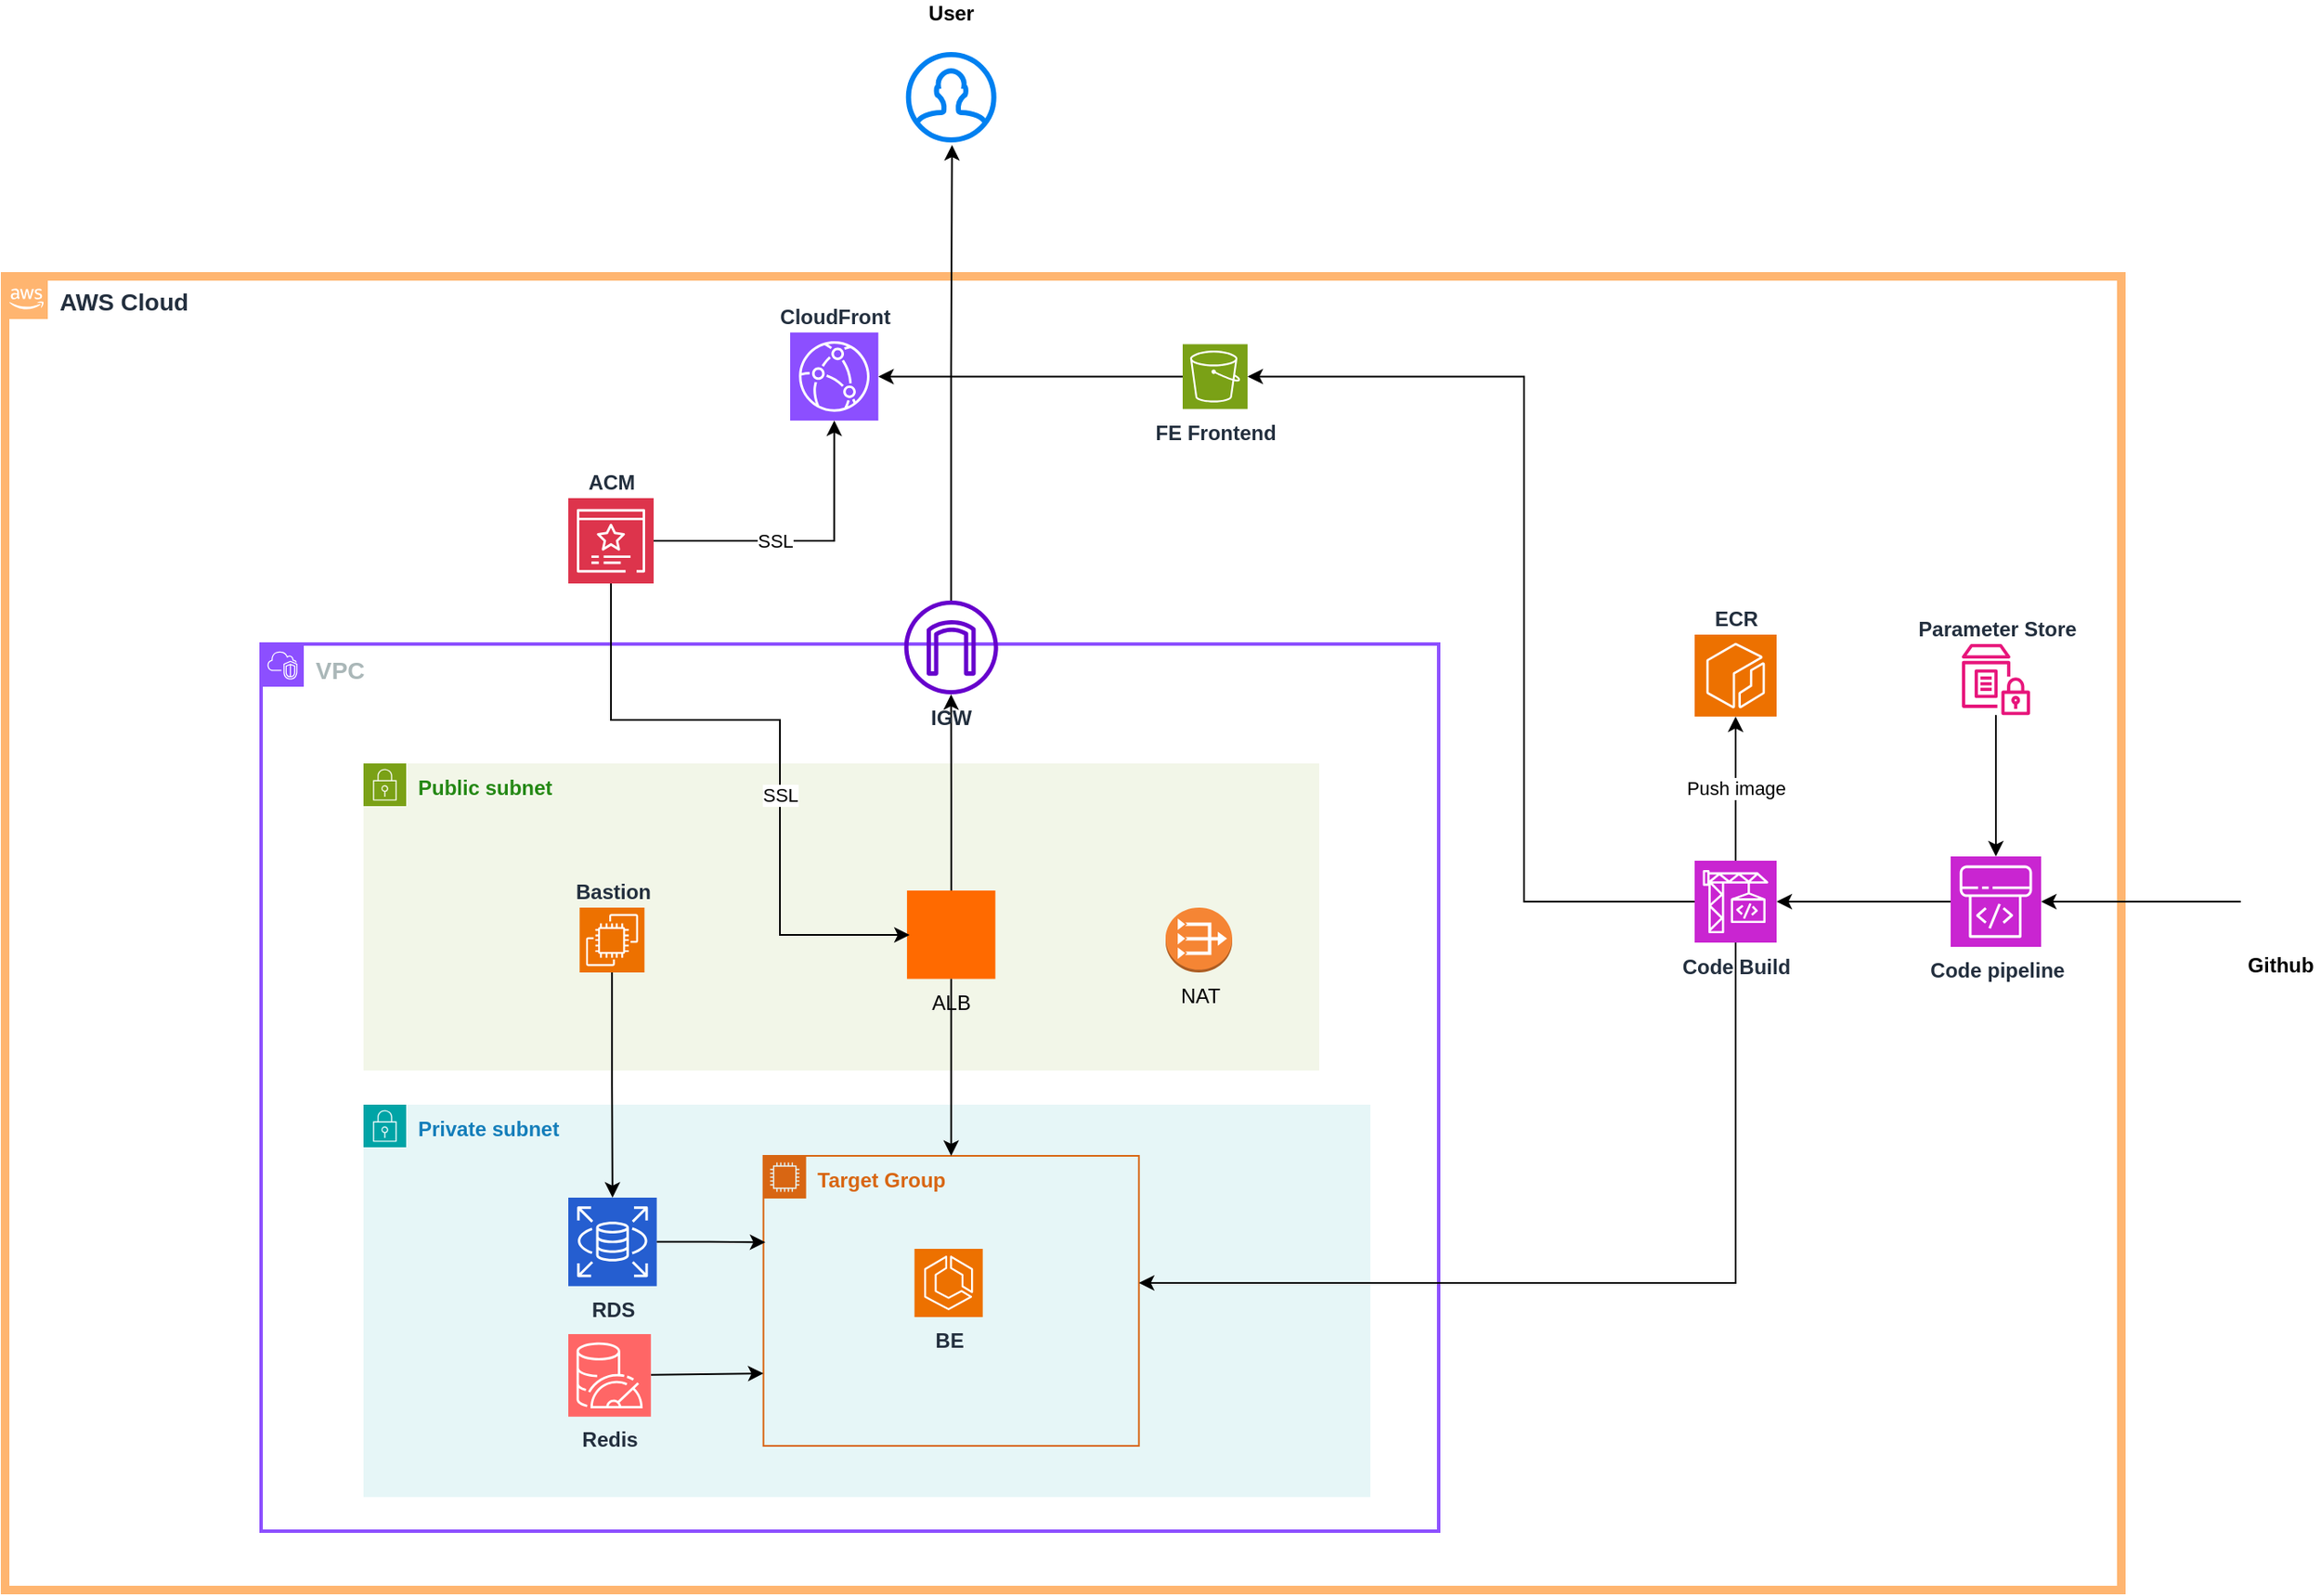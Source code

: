 <mxfile version="27.1.1">
  <diagram name="Page-1" id="zcIYEdFoDp9bojekjWHB">
    <mxGraphModel grid="1" page="1" gridSize="10" guides="1" tooltips="1" connect="1" arrows="1" fold="1" pageScale="1" pageWidth="3300" pageHeight="2339" math="0" shadow="0">
      <root>
        <mxCell id="0" />
        <mxCell id="1" parent="0" />
        <mxCell id="DeffPfThCsG5ciViXOmg-46" value="AWS Cloud" style="points=[[0,0],[0.25,0],[0.5,0],[0.75,0],[1,0],[1,0.25],[1,0.5],[1,0.75],[1,1],[0.75,1],[0.5,1],[0.25,1],[0,1],[0,0.75],[0,0.5],[0,0.25]];outlineConnect=0;gradientColor=none;html=1;whiteSpace=wrap;fontSize=14;fontStyle=1;container=1;pointerEvents=0;collapsible=0;recursiveResize=0;shape=mxgraph.aws4.group;grIcon=mxgraph.aws4.group_aws_cloud_alt;strokeColor=light-dark(#FFB570,#F58534);fillColor=none;verticalAlign=top;align=left;spacingLeft=30;fontColor=#232F3E;dashed=0;strokeWidth=5;" vertex="1" parent="1">
          <mxGeometry x="230" y="540" width="1240" height="770" as="geometry" />
        </mxCell>
        <mxCell id="DeffPfThCsG5ciViXOmg-47" value="VPC" style="points=[[0,0],[0.25,0],[0.5,0],[0.75,0],[1,0],[1,0.25],[1,0.5],[1,0.75],[1,1],[0.75,1],[0.5,1],[0.25,1],[0,1],[0,0.75],[0,0.5],[0,0.25]];outlineConnect=0;gradientColor=none;html=1;whiteSpace=wrap;fontSize=14;fontStyle=1;container=1;pointerEvents=0;collapsible=0;recursiveResize=0;shape=mxgraph.aws4.group;grIcon=mxgraph.aws4.group_vpc2;strokeColor=#8C4FFF;fillColor=none;verticalAlign=top;align=left;spacingLeft=30;fontColor=light-dark(#AAB7B8,#A680B8);dashed=0;strokeWidth=2;" vertex="1" parent="DeffPfThCsG5ciViXOmg-46">
          <mxGeometry x="150" y="215.5" width="690" height="520" as="geometry" />
        </mxCell>
        <mxCell id="DeffPfThCsG5ciViXOmg-48" value="Public subnet" style="points=[[0,0],[0.25,0],[0.5,0],[0.75,0],[1,0],[1,0.25],[1,0.5],[1,0.75],[1,1],[0.75,1],[0.5,1],[0.25,1],[0,1],[0,0.75],[0,0.5],[0,0.25]];outlineConnect=0;gradientColor=none;html=1;whiteSpace=wrap;fontSize=12;fontStyle=1;container=1;pointerEvents=0;collapsible=0;recursiveResize=0;shape=mxgraph.aws4.group;grIcon=mxgraph.aws4.group_security_group;grStroke=0;strokeColor=#7AA116;fillColor=#F2F6E8;verticalAlign=top;align=left;spacingLeft=30;fontColor=#248814;dashed=0;" vertex="1" parent="DeffPfThCsG5ciViXOmg-47">
          <mxGeometry x="60" y="70" width="560" height="180" as="geometry" />
        </mxCell>
        <mxCell id="DeffPfThCsG5ciViXOmg-49" value="Bastion" style="sketch=0;points=[[0,0,0],[0.25,0,0],[0.5,0,0],[0.75,0,0],[1,0,0],[0,1,0],[0.25,1,0],[0.5,1,0],[0.75,1,0],[1,1,0],[0,0.25,0],[0,0.5,0],[0,0.75,0],[1,0.25,0],[1,0.5,0],[1,0.75,0]];outlineConnect=0;fontColor=#232F3E;fillColor=#ED7100;strokeColor=#ffffff;dashed=0;verticalLabelPosition=top;verticalAlign=bottom;align=center;html=1;fontSize=12;fontStyle=1;aspect=fixed;shape=mxgraph.aws4.resourceIcon;resIcon=mxgraph.aws4.ec2;horizontal=1;labelPosition=center;" vertex="1" parent="DeffPfThCsG5ciViXOmg-48">
          <mxGeometry x="126.64" y="84.5" width="38" height="38" as="geometry" />
        </mxCell>
        <mxCell id="DeffPfThCsG5ciViXOmg-50" value="ALB" style="points=[];aspect=fixed;html=1;align=center;shadow=0;dashed=0;fillColor=#FF6A00;strokeColor=none;shape=mxgraph.alibaba_cloud.alb_application_load_balancer_02;labelPosition=center;verticalLabelPosition=bottom;verticalAlign=top;" vertex="1" parent="DeffPfThCsG5ciViXOmg-48">
          <mxGeometry x="318.45" y="74.5" width="51.78" height="51.78" as="geometry" />
        </mxCell>
        <mxCell id="DeffPfThCsG5ciViXOmg-51" value="NAT" style="outlineConnect=0;dashed=0;verticalLabelPosition=bottom;verticalAlign=top;align=center;html=1;shape=mxgraph.aws3.vpc_nat_gateway;fillColor=#F58534;gradientColor=none;" vertex="1" parent="DeffPfThCsG5ciViXOmg-48">
          <mxGeometry x="470" y="84.5" width="39" height="38" as="geometry" />
        </mxCell>
        <mxCell id="DeffPfThCsG5ciViXOmg-52" value="Private subnet" style="points=[[0,0],[0.25,0],[0.5,0],[0.75,0],[1,0],[1,0.25],[1,0.5],[1,0.75],[1,1],[0.75,1],[0.5,1],[0.25,1],[0,1],[0,0.75],[0,0.5],[0,0.25]];outlineConnect=0;gradientColor=none;html=1;whiteSpace=wrap;fontSize=12;fontStyle=1;container=1;pointerEvents=0;collapsible=0;recursiveResize=0;shape=mxgraph.aws4.group;grIcon=mxgraph.aws4.group_security_group;grStroke=0;strokeColor=#00A4A6;fillColor=#E6F6F7;verticalAlign=top;align=left;spacingLeft=30;fontColor=#147EBA;dashed=0;" vertex="1" parent="DeffPfThCsG5ciViXOmg-47">
          <mxGeometry x="60" y="270" width="590" height="230" as="geometry" />
        </mxCell>
        <mxCell id="DeffPfThCsG5ciViXOmg-53" value="Target Group" style="points=[[0,0],[0.25,0],[0.5,0],[0.75,0],[1,0],[1,0.25],[1,0.5],[1,0.75],[1,1],[0.75,1],[0.5,1],[0.25,1],[0,1],[0,0.75],[0,0.5],[0,0.25]];outlineConnect=0;gradientColor=none;html=1;whiteSpace=wrap;fontSize=12;fontStyle=1;container=1;pointerEvents=0;collapsible=0;recursiveResize=0;shape=mxgraph.aws4.group;grIcon=mxgraph.aws4.group_ec2_instance_contents;strokeColor=#D86613;fillColor=none;verticalAlign=top;align=left;spacingLeft=30;fontColor=#D86613;dashed=0;" vertex="1" parent="DeffPfThCsG5ciViXOmg-52">
          <mxGeometry x="234.34" y="30" width="220" height="170" as="geometry" />
        </mxCell>
        <mxCell id="DeffPfThCsG5ciViXOmg-54" value="BE" style="sketch=0;points=[[0,0,0],[0.25,0,0],[0.5,0,0],[0.75,0,0],[1,0,0],[0,1,0],[0.25,1,0],[0.5,1,0],[0.75,1,0],[1,1,0],[0,0.25,0],[0,0.5,0],[0,0.75,0],[1,0.25,0],[1,0.5,0],[1,0.75,0]];outlineConnect=0;fontColor=#232F3E;fillColor=#ED7100;strokeColor=#ffffff;dashed=0;verticalLabelPosition=bottom;verticalAlign=top;align=center;html=1;fontSize=12;fontStyle=1;aspect=fixed;shape=mxgraph.aws4.resourceIcon;resIcon=mxgraph.aws4.ecs;" vertex="1" parent="DeffPfThCsG5ciViXOmg-53">
          <mxGeometry x="88.5" y="54.5" width="40" height="40" as="geometry" />
        </mxCell>
        <mxCell id="DeffPfThCsG5ciViXOmg-55" style="rounded=0;orthogonalLoop=1;jettySize=auto;html=1;entryX=0;entryY=0.75;entryDx=0;entryDy=0;" edge="1" parent="DeffPfThCsG5ciViXOmg-52" source="DeffPfThCsG5ciViXOmg-56" target="DeffPfThCsG5ciViXOmg-53">
          <mxGeometry relative="1" as="geometry" />
        </mxCell>
        <mxCell id="DeffPfThCsG5ciViXOmg-56" value="Redis" style="sketch=0;points=[[0,0,0],[0.25,0,0],[0.5,0,0],[0.75,0,0],[1,0,0],[0,1,0],[0.25,1,0],[0.5,1,0],[0.75,1,0],[1,1,0],[0,0.25,0],[0,0.5,0],[0,0.75,0],[1,0.25,0],[1,0.5,0],[1,0.75,0]];outlineConnect=0;fontColor=#232F3E;fillColor=#FF6666;strokeColor=#ffffff;dashed=0;verticalLabelPosition=bottom;verticalAlign=top;align=center;html=1;fontSize=12;fontStyle=1;aspect=fixed;shape=mxgraph.aws4.resourceIcon;resIcon=mxgraph.aws4.memorydb_for_redis;" vertex="1" parent="DeffPfThCsG5ciViXOmg-52">
          <mxGeometry x="120" y="134.5" width="48.39" height="48.39" as="geometry" />
        </mxCell>
        <mxCell id="DeffPfThCsG5ciViXOmg-57" value="&lt;b&gt;RDS&lt;/b&gt;" style="sketch=0;points=[[0,0,0],[0.25,0,0],[0.5,0,0],[0.75,0,0],[1,0,0],[0,1,0],[0.25,1,0],[0.5,1,0],[0.75,1,0],[1,1,0],[0,0.25,0],[0,0.5,0],[0,0.75,0],[1,0.25,0],[1,0.5,0],[1,0.75,0]];outlineConnect=0;fontColor=#232F3E;fillColor=light-dark(#255ed0, #ff7cff);strokeColor=#ffffff;dashed=0;verticalLabelPosition=bottom;verticalAlign=top;align=center;html=1;fontSize=12;fontStyle=0;aspect=fixed;shape=mxgraph.aws4.resourceIcon;resIcon=mxgraph.aws4.rds;" vertex="1" parent="DeffPfThCsG5ciViXOmg-52">
          <mxGeometry x="120" y="54.5" width="51.83" height="51.83" as="geometry" />
        </mxCell>
        <mxCell id="DeffPfThCsG5ciViXOmg-58" style="edgeStyle=orthogonalEdgeStyle;rounded=0;orthogonalLoop=1;jettySize=auto;html=1;entryX=0.005;entryY=0.298;entryDx=0;entryDy=0;entryPerimeter=0;" edge="1" parent="DeffPfThCsG5ciViXOmg-52" source="DeffPfThCsG5ciViXOmg-57" target="DeffPfThCsG5ciViXOmg-53">
          <mxGeometry relative="1" as="geometry" />
        </mxCell>
        <mxCell id="DeffPfThCsG5ciViXOmg-59" style="rounded=0;orthogonalLoop=1;jettySize=auto;html=1;" edge="1" parent="DeffPfThCsG5ciViXOmg-47" source="DeffPfThCsG5ciViXOmg-50" target="DeffPfThCsG5ciViXOmg-53">
          <mxGeometry relative="1" as="geometry" />
        </mxCell>
        <mxCell id="DeffPfThCsG5ciViXOmg-60" style="edgeStyle=orthogonalEdgeStyle;rounded=0;orthogonalLoop=1;jettySize=auto;html=1;entryX=0.5;entryY=0;entryDx=0;entryDy=0;entryPerimeter=0;" edge="1" parent="DeffPfThCsG5ciViXOmg-47" source="DeffPfThCsG5ciViXOmg-49" target="DeffPfThCsG5ciViXOmg-57">
          <mxGeometry relative="1" as="geometry" />
        </mxCell>
        <mxCell id="DeffPfThCsG5ciViXOmg-61" value="ACM" style="sketch=0;points=[[0,0,0],[0.25,0,0],[0.5,0,0],[0.75,0,0],[1,0,0],[0,1,0],[0.25,1,0],[0.5,1,0],[0.75,1,0],[1,1,0],[0,0.25,0],[0,0.5,0],[0,0.75,0],[1,0.25,0],[1,0.5,0],[1,0.75,0]];outlineConnect=0;fontColor=#232F3E;fillColor=#DD344C;strokeColor=#ffffff;dashed=0;verticalLabelPosition=top;verticalAlign=bottom;align=center;html=1;fontSize=12;fontStyle=1;aspect=fixed;shape=mxgraph.aws4.resourceIcon;resIcon=mxgraph.aws4.certificate_manager_3;labelPosition=center;" vertex="1" parent="DeffPfThCsG5ciViXOmg-46">
          <mxGeometry x="330" y="130" width="50" height="50" as="geometry" />
        </mxCell>
        <mxCell id="DeffPfThCsG5ciViXOmg-62" style="edgeStyle=orthogonalEdgeStyle;rounded=0;orthogonalLoop=1;jettySize=auto;html=1;" edge="1" parent="DeffPfThCsG5ciViXOmg-46" source="DeffPfThCsG5ciViXOmg-63" target="DeffPfThCsG5ciViXOmg-65">
          <mxGeometry relative="1" as="geometry" />
        </mxCell>
        <mxCell id="DeffPfThCsG5ciViXOmg-63" value="Parameter Store" style="sketch=0;outlineConnect=0;fontColor=#232F3E;gradientColor=none;fillColor=#E7157B;strokeColor=none;dashed=0;verticalLabelPosition=top;verticalAlign=bottom;align=center;html=1;fontSize=12;fontStyle=1;aspect=fixed;pointerEvents=1;shape=mxgraph.aws4.parameter_store;labelPosition=center;" vertex="1" parent="DeffPfThCsG5ciViXOmg-46">
          <mxGeometry x="1146.5" y="215.5" width="40" height="41.6" as="geometry" />
        </mxCell>
        <mxCell id="DeffPfThCsG5ciViXOmg-64" style="edgeStyle=orthogonalEdgeStyle;rounded=0;orthogonalLoop=1;jettySize=auto;html=1;" edge="1" parent="DeffPfThCsG5ciViXOmg-46" source="DeffPfThCsG5ciViXOmg-65" target="DeffPfThCsG5ciViXOmg-68">
          <mxGeometry relative="1" as="geometry" />
        </mxCell>
        <mxCell id="DeffPfThCsG5ciViXOmg-65" value="Code pipeline" style="sketch=0;points=[[0,0,0],[0.25,0,0],[0.5,0,0],[0.75,0,0],[1,0,0],[0,1,0],[0.25,1,0],[0.5,1,0],[0.75,1,0],[1,1,0],[0,0.25,0],[0,0.5,0],[0,0.75,0],[1,0.25,0],[1,0.5,0],[1,0.75,0]];outlineConnect=0;fontColor=#232F3E;fillColor=#C925D1;strokeColor=#ffffff;dashed=0;verticalLabelPosition=bottom;verticalAlign=top;align=center;html=1;fontSize=12;fontStyle=1;aspect=fixed;shape=mxgraph.aws4.resourceIcon;resIcon=mxgraph.aws4.codepipeline;" vertex="1" parent="DeffPfThCsG5ciViXOmg-46">
          <mxGeometry x="1140" y="340" width="53" height="53" as="geometry" />
        </mxCell>
        <mxCell id="DeffPfThCsG5ciViXOmg-66" value="Push image" style="edgeStyle=orthogonalEdgeStyle;rounded=0;orthogonalLoop=1;jettySize=auto;html=1;entryX=0.5;entryY=1;entryDx=0;entryDy=0;entryPerimeter=0;" edge="1" parent="DeffPfThCsG5ciViXOmg-46" source="DeffPfThCsG5ciViXOmg-68" target="DeffPfThCsG5ciViXOmg-69">
          <mxGeometry relative="1" as="geometry">
            <mxPoint x="1012" y="409.5" as="targetPoint" />
          </mxGeometry>
        </mxCell>
        <mxCell id="DeffPfThCsG5ciViXOmg-67" style="edgeStyle=orthogonalEdgeStyle;rounded=0;orthogonalLoop=1;jettySize=auto;html=1;" edge="1" parent="DeffPfThCsG5ciViXOmg-46" source="DeffPfThCsG5ciViXOmg-68" target="DeffPfThCsG5ciViXOmg-53">
          <mxGeometry relative="1" as="geometry">
            <Array as="points">
              <mxPoint x="1014" y="590" />
            </Array>
          </mxGeometry>
        </mxCell>
        <mxCell id="DeffPfThCsG5ciViXOmg-68" value="Code Build" style="sketch=0;points=[[0,0,0],[0.25,0,0],[0.5,0,0],[0.75,0,0],[1,0,0],[0,1,0],[0.25,1,0],[0.5,1,0],[0.75,1,0],[1,1,0],[0,0.25,0],[0,0.5,0],[0,0.75,0],[1,0.25,0],[1,0.5,0],[1,0.75,0]];outlineConnect=0;fontColor=#232F3E;fillColor=#C925D1;strokeColor=#ffffff;dashed=0;verticalLabelPosition=bottom;verticalAlign=top;align=center;html=1;fontSize=12;fontStyle=1;aspect=fixed;shape=mxgraph.aws4.resourceIcon;resIcon=mxgraph.aws4.codebuild;" vertex="1" parent="DeffPfThCsG5ciViXOmg-46">
          <mxGeometry x="990" y="342.5" width="48" height="48" as="geometry" />
        </mxCell>
        <mxCell id="DeffPfThCsG5ciViXOmg-69" value="ECR" style="sketch=0;points=[[0,0,0],[0.25,0,0],[0.5,0,0],[0.75,0,0],[1,0,0],[0,1,0],[0.25,1,0],[0.5,1,0],[0.75,1,0],[1,1,0],[0,0.25,0],[0,0.5,0],[0,0.75,0],[1,0.25,0],[1,0.5,0],[1,0.75,0]];outlineConnect=0;fontColor=#232F3E;fillColor=#ED7100;strokeColor=#ffffff;dashed=0;verticalLabelPosition=top;verticalAlign=bottom;align=center;html=1;fontSize=12;fontStyle=1;aspect=fixed;shape=mxgraph.aws4.resourceIcon;resIcon=mxgraph.aws4.ecr;labelPosition=center;" vertex="1" parent="DeffPfThCsG5ciViXOmg-46">
          <mxGeometry x="990" y="210" width="48" height="48" as="geometry" />
        </mxCell>
        <mxCell id="C4ijVIOKnm1RXNuT4gVt-2" style="edgeStyle=orthogonalEdgeStyle;rounded=0;orthogonalLoop=1;jettySize=auto;html=1;" edge="1" parent="DeffPfThCsG5ciViXOmg-46" source="DeffPfThCsG5ciViXOmg-70" target="DeffPfThCsG5ciViXOmg-71">
          <mxGeometry relative="1" as="geometry" />
        </mxCell>
        <mxCell id="DeffPfThCsG5ciViXOmg-70" value="FE Frontend" style="sketch=0;points=[[0,0,0],[0.25,0,0],[0.5,0,0],[0.75,0,0],[1,0,0],[0,1,0],[0.25,1,0],[0.5,1,0],[0.75,1,0],[1,1,0],[0,0.25,0],[0,0.5,0],[0,0.75,0],[1,0.25,0],[1,0.5,0],[1,0.75,0]];outlineConnect=0;fontColor=#232F3E;fillColor=#7AA116;strokeColor=#ffffff;dashed=0;verticalLabelPosition=bottom;verticalAlign=top;align=center;html=1;fontSize=12;fontStyle=1;aspect=fixed;shape=mxgraph.aws4.resourceIcon;resIcon=mxgraph.aws4.s3;" vertex="1" parent="DeffPfThCsG5ciViXOmg-46">
          <mxGeometry x="690" y="39.69" width="38" height="38" as="geometry" />
        </mxCell>
        <mxCell id="DeffPfThCsG5ciViXOmg-71" value="CloudFront" style="sketch=0;points=[[0,0,0],[0.25,0,0],[0.5,0,0],[0.75,0,0],[1,0,0],[0,1,0],[0.25,1,0],[0.5,1,0],[0.75,1,0],[1,1,0],[0,0.25,0],[0,0.5,0],[0,0.75,0],[1,0.25,0],[1,0.5,0],[1,0.75,0]];outlineConnect=0;fontColor=#232F3E;fillColor=#8C4FFF;strokeColor=#ffffff;dashed=0;verticalLabelPosition=top;verticalAlign=bottom;align=center;html=1;fontSize=12;fontStyle=1;aspect=fixed;shape=mxgraph.aws4.resourceIcon;resIcon=mxgraph.aws4.cloudfront;labelPosition=center;" vertex="1" parent="DeffPfThCsG5ciViXOmg-46">
          <mxGeometry x="460.0" y="32.85" width="51.67" height="51.67" as="geometry" />
        </mxCell>
        <mxCell id="DeffPfThCsG5ciViXOmg-73" value="" style="edgeStyle=orthogonalEdgeStyle;rounded=0;orthogonalLoop=1;jettySize=auto;html=1;" edge="1" parent="DeffPfThCsG5ciViXOmg-46" source="DeffPfThCsG5ciViXOmg-50" target="DeffPfThCsG5ciViXOmg-76">
          <mxGeometry relative="1" as="geometry" />
        </mxCell>
        <mxCell id="DeffPfThCsG5ciViXOmg-74" value="SSL" style="edgeStyle=orthogonalEdgeStyle;rounded=0;orthogonalLoop=1;jettySize=auto;html=1;entryX=0.5;entryY=1;entryDx=0;entryDy=0;entryPerimeter=0;" edge="1" parent="DeffPfThCsG5ciViXOmg-46" source="DeffPfThCsG5ciViXOmg-61" target="DeffPfThCsG5ciViXOmg-71">
          <mxGeometry x="-0.206" relative="1" as="geometry">
            <mxPoint x="1" as="offset" />
          </mxGeometry>
        </mxCell>
        <mxCell id="DeffPfThCsG5ciViXOmg-75" value="SSL" style="edgeStyle=orthogonalEdgeStyle;rounded=0;orthogonalLoop=1;jettySize=auto;html=1;" edge="1" parent="DeffPfThCsG5ciViXOmg-46" source="DeffPfThCsG5ciViXOmg-61">
          <mxGeometry x="0.169" relative="1" as="geometry">
            <Array as="points">
              <mxPoint x="355" y="260" />
              <mxPoint x="454" y="260" />
              <mxPoint x="454" y="386" />
              <mxPoint x="530" y="386" />
            </Array>
            <mxPoint as="offset" />
            <mxPoint x="530" y="386" as="targetPoint" />
          </mxGeometry>
        </mxCell>
        <mxCell id="DeffPfThCsG5ciViXOmg-76" value="IGW" style="sketch=0;outlineConnect=0;fontColor=#232F3E;gradientColor=none;fillColor=#6600CC;strokeColor=none;dashed=0;verticalLabelPosition=bottom;verticalAlign=top;align=center;html=1;fontSize=12;fontStyle=1;aspect=fixed;pointerEvents=1;shape=mxgraph.aws4.internet_gateway;" vertex="1" parent="DeffPfThCsG5ciViXOmg-46">
          <mxGeometry x="526.84" y="190" width="55" height="55" as="geometry" />
        </mxCell>
        <mxCell id="C4ijVIOKnm1RXNuT4gVt-3" style="edgeStyle=orthogonalEdgeStyle;rounded=0;orthogonalLoop=1;jettySize=auto;html=1;entryX=1;entryY=0.5;entryDx=0;entryDy=0;entryPerimeter=0;" edge="1" parent="DeffPfThCsG5ciViXOmg-46" source="DeffPfThCsG5ciViXOmg-68" target="DeffPfThCsG5ciViXOmg-70">
          <mxGeometry relative="1" as="geometry">
            <Array as="points">
              <mxPoint x="890" y="367" />
              <mxPoint x="890" y="59" />
            </Array>
          </mxGeometry>
        </mxCell>
        <mxCell id="DeffPfThCsG5ciViXOmg-77" value="User&lt;div&gt;&lt;br&gt;&lt;/div&gt;" style="html=1;verticalLabelPosition=top;align=center;labelBackgroundColor=#ffffff;verticalAlign=bottom;strokeWidth=3;strokeColor=#0080F0;shadow=0;dashed=0;shape=mxgraph.ios7.icons.user;fontStyle=1;labelPosition=center;" vertex="1" parent="1">
          <mxGeometry x="759.34" y="410" width="50" height="50" as="geometry" />
        </mxCell>
        <mxCell id="DeffPfThCsG5ciViXOmg-78" style="edgeStyle=orthogonalEdgeStyle;rounded=0;orthogonalLoop=1;jettySize=auto;html=1;entryX=0.51;entryY=1.06;entryDx=0;entryDy=0;entryPerimeter=0;" edge="1" parent="1" source="DeffPfThCsG5ciViXOmg-76" target="DeffPfThCsG5ciViXOmg-77">
          <mxGeometry relative="1" as="geometry" />
        </mxCell>
        <mxCell id="DeffPfThCsG5ciViXOmg-79" value="Github" style="shape=image;html=1;verticalAlign=top;verticalLabelPosition=bottom;labelBackgroundColor=#ffffff;imageAspect=0;aspect=fixed;image=https://cdn1.iconfinder.com/data/icons/picons-social/57/github_rounded-128.png;imageBackground=light-dark(#FFFFFF,#E1D5E7);fontStyle=1" vertex="1" parent="1">
          <mxGeometry x="1540" y="883.5" width="46" height="46" as="geometry" />
        </mxCell>
        <mxCell id="DeffPfThCsG5ciViXOmg-80" style="edgeStyle=orthogonalEdgeStyle;rounded=0;orthogonalLoop=1;jettySize=auto;html=1;entryX=1;entryY=0.5;entryDx=0;entryDy=0;entryPerimeter=0;" edge="1" parent="1" source="DeffPfThCsG5ciViXOmg-79" target="DeffPfThCsG5ciViXOmg-65">
          <mxGeometry relative="1" as="geometry" />
        </mxCell>
      </root>
    </mxGraphModel>
  </diagram>
</mxfile>
